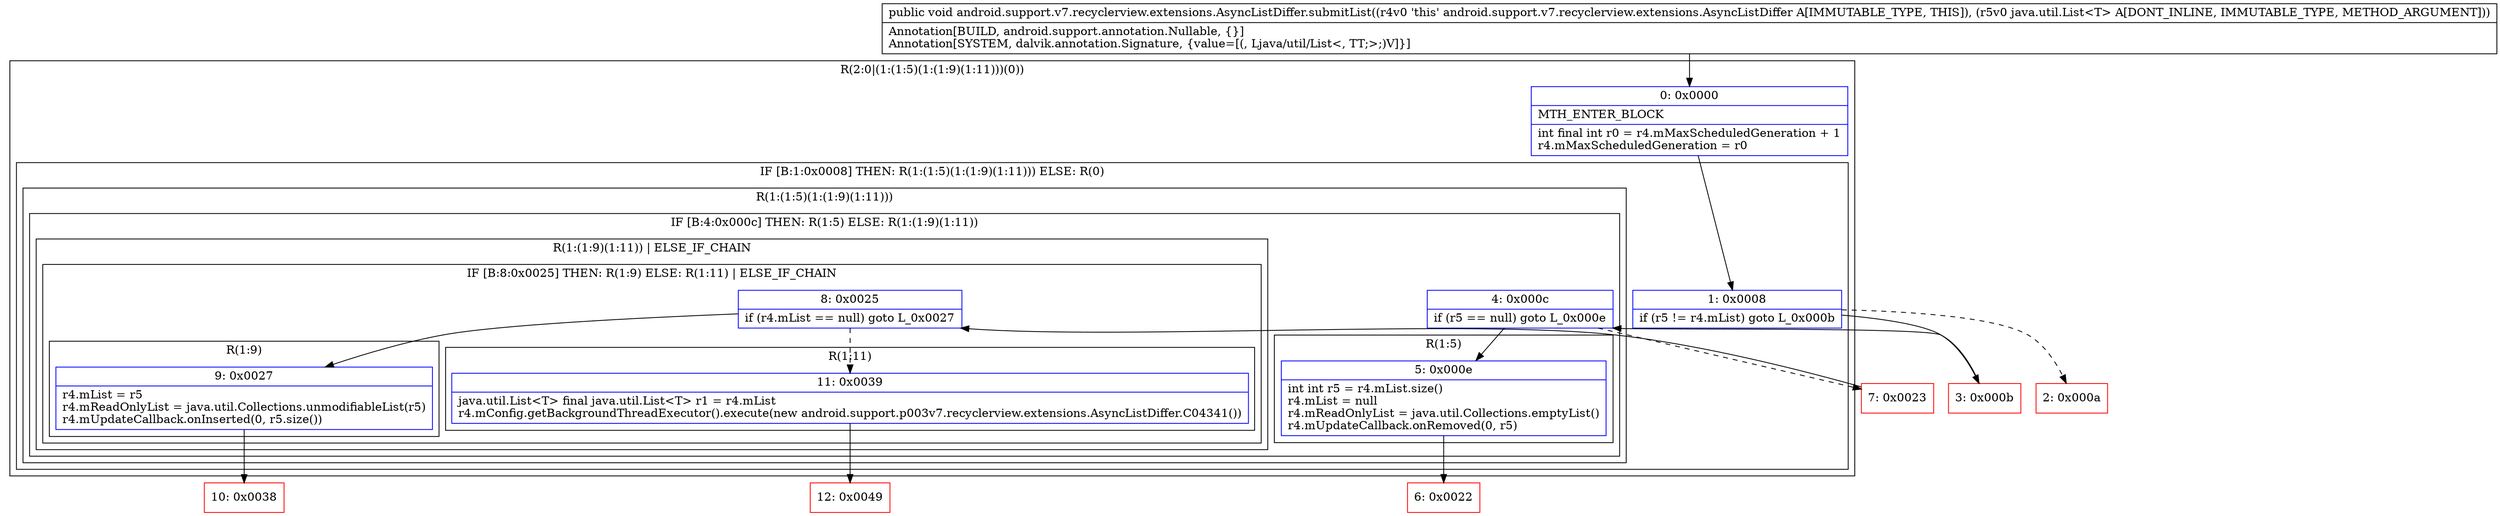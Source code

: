 digraph "CFG forandroid.support.v7.recyclerview.extensions.AsyncListDiffer.submitList(Ljava\/util\/List;)V" {
subgraph cluster_Region_443434276 {
label = "R(2:0|(1:(1:5)(1:(1:9)(1:11)))(0))";
node [shape=record,color=blue];
Node_0 [shape=record,label="{0\:\ 0x0000|MTH_ENTER_BLOCK\l|int final int r0 = r4.mMaxScheduledGeneration + 1\lr4.mMaxScheduledGeneration = r0\l}"];
subgraph cluster_IfRegion_822449491 {
label = "IF [B:1:0x0008] THEN: R(1:(1:5)(1:(1:9)(1:11))) ELSE: R(0)";
node [shape=record,color=blue];
Node_1 [shape=record,label="{1\:\ 0x0008|if (r5 != r4.mList) goto L_0x000b\l}"];
subgraph cluster_Region_1100947137 {
label = "R(1:(1:5)(1:(1:9)(1:11)))";
node [shape=record,color=blue];
subgraph cluster_IfRegion_1534532043 {
label = "IF [B:4:0x000c] THEN: R(1:5) ELSE: R(1:(1:9)(1:11))";
node [shape=record,color=blue];
Node_4 [shape=record,label="{4\:\ 0x000c|if (r5 == null) goto L_0x000e\l}"];
subgraph cluster_Region_1558780278 {
label = "R(1:5)";
node [shape=record,color=blue];
Node_5 [shape=record,label="{5\:\ 0x000e|int int r5 = r4.mList.size()\lr4.mList = null\lr4.mReadOnlyList = java.util.Collections.emptyList()\lr4.mUpdateCallback.onRemoved(0, r5)\l}"];
}
subgraph cluster_Region_2117767879 {
label = "R(1:(1:9)(1:11)) | ELSE_IF_CHAIN\l";
node [shape=record,color=blue];
subgraph cluster_IfRegion_1669873502 {
label = "IF [B:8:0x0025] THEN: R(1:9) ELSE: R(1:11) | ELSE_IF_CHAIN\l";
node [shape=record,color=blue];
Node_8 [shape=record,label="{8\:\ 0x0025|if (r4.mList == null) goto L_0x0027\l}"];
subgraph cluster_Region_1515736312 {
label = "R(1:9)";
node [shape=record,color=blue];
Node_9 [shape=record,label="{9\:\ 0x0027|r4.mList = r5\lr4.mReadOnlyList = java.util.Collections.unmodifiableList(r5)\lr4.mUpdateCallback.onInserted(0, r5.size())\l}"];
}
subgraph cluster_Region_1990796030 {
label = "R(1:11)";
node [shape=record,color=blue];
Node_11 [shape=record,label="{11\:\ 0x0039|java.util.List\<T\> final java.util.List\<T\> r1 = r4.mList\lr4.mConfig.getBackgroundThreadExecutor().execute(new android.support.p003v7.recyclerview.extensions.AsyncListDiffer.C04341())\l}"];
}
}
}
}
}
subgraph cluster_Region_956477241 {
label = "R(0)";
node [shape=record,color=blue];
}
}
}
Node_2 [shape=record,color=red,label="{2\:\ 0x000a}"];
Node_3 [shape=record,color=red,label="{3\:\ 0x000b}"];
Node_6 [shape=record,color=red,label="{6\:\ 0x0022}"];
Node_7 [shape=record,color=red,label="{7\:\ 0x0023}"];
Node_10 [shape=record,color=red,label="{10\:\ 0x0038}"];
Node_12 [shape=record,color=red,label="{12\:\ 0x0049}"];
MethodNode[shape=record,label="{public void android.support.v7.recyclerview.extensions.AsyncListDiffer.submitList((r4v0 'this' android.support.v7.recyclerview.extensions.AsyncListDiffer A[IMMUTABLE_TYPE, THIS]), (r5v0 java.util.List\<T\> A[DONT_INLINE, IMMUTABLE_TYPE, METHOD_ARGUMENT]))  | Annotation[BUILD, android.support.annotation.Nullable, \{\}]\lAnnotation[SYSTEM, dalvik.annotation.Signature, \{value=[(, Ljava\/util\/List\<, TT;\>;)V]\}]\l}"];
MethodNode -> Node_0;
Node_0 -> Node_1;
Node_1 -> Node_2[style=dashed];
Node_1 -> Node_3;
Node_4 -> Node_5;
Node_4 -> Node_7[style=dashed];
Node_5 -> Node_6;
Node_8 -> Node_9;
Node_8 -> Node_11[style=dashed];
Node_9 -> Node_10;
Node_11 -> Node_12;
Node_3 -> Node_4;
Node_7 -> Node_8;
}

